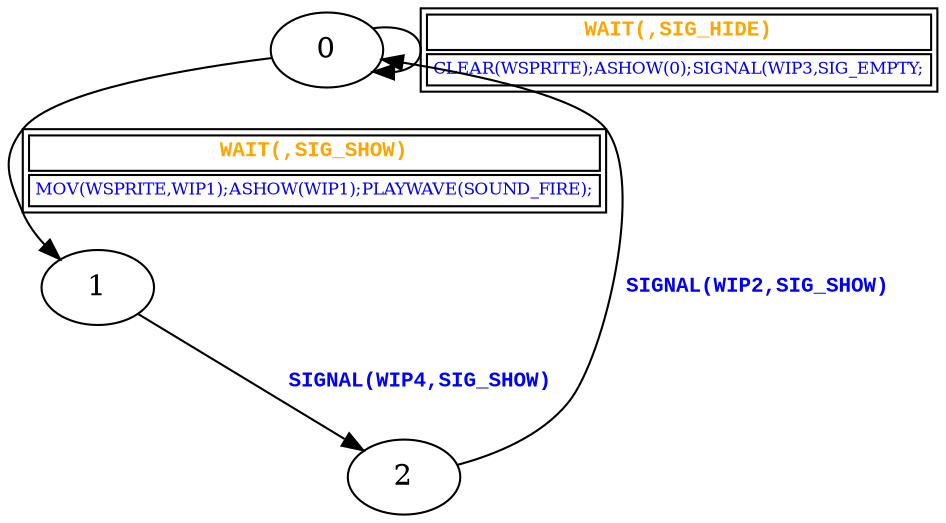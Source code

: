digraph {
 node [shape=oval];
"0" -> "1"[fontcolor=orange, label=< <table border="1"><tr><td><font face="Courier New" point-size="10"><b>WAIT(,SIG_SHOW)<br align="left"/></b></font></td></tr>
<tr><td><font point-size="8" color ="blue">MOV(WSPRITE,WIP1);ASHOW(WIP1);PLAYWAVE(SOUND_FIRE);<br align="left"/></font></td></tr></table>>];
"0" -> "0"[fontcolor=orange, label=< <table border="1"><tr><td><font face="Courier New" point-size="10"><b>WAIT(,SIG_HIDE)<br align="left"/></b></font></td></tr>
<tr><td><font point-size="8" color ="blue">CLEAR(WSPRITE);ASHOW(0);SIGNAL(WIP3,SIG_EMPTY;<br align="left"/></font></td></tr></table>>];
"1" -> "2"[fontcolor=blue, label=< <table border="0"><tr><td><font face="Courier New" point-size="10"><b>SIGNAL(WIP4,SIG_SHOW)<br align="left"/></b></font></td></tr>
</table>>];
"2" -> "0"[fontcolor=blue, label=< <table border="0"><tr><td><font face="Courier New" point-size="10"><b>SIGNAL(WIP2,SIG_SHOW)<br align="left"/></b></font></td></tr>
</table>>];
}
